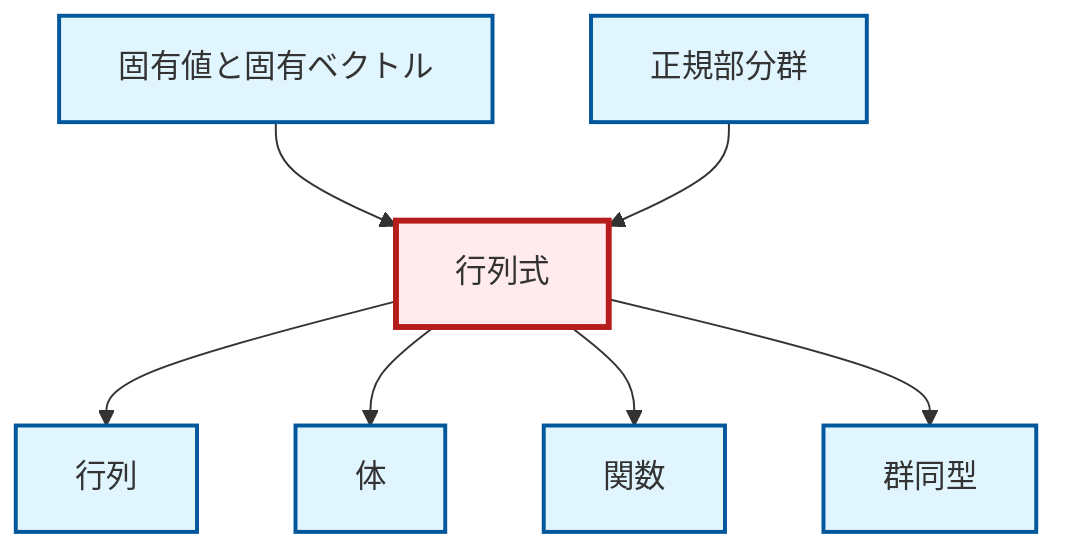 graph TD
    classDef definition fill:#e1f5fe,stroke:#01579b,stroke-width:2px
    classDef theorem fill:#f3e5f5,stroke:#4a148c,stroke-width:2px
    classDef axiom fill:#fff3e0,stroke:#e65100,stroke-width:2px
    classDef example fill:#e8f5e9,stroke:#1b5e20,stroke-width:2px
    classDef current fill:#ffebee,stroke:#b71c1c,stroke-width:3px
    def-matrix["行列"]:::definition
    def-determinant["行列式"]:::definition
    def-normal-subgroup["正規部分群"]:::definition
    def-isomorphism["群同型"]:::definition
    def-function["関数"]:::definition
    def-field["体"]:::definition
    def-eigenvalue-eigenvector["固有値と固有ベクトル"]:::definition
    def-determinant --> def-matrix
    def-determinant --> def-field
    def-determinant --> def-function
    def-eigenvalue-eigenvector --> def-determinant
    def-determinant --> def-isomorphism
    def-normal-subgroup --> def-determinant
    class def-determinant current